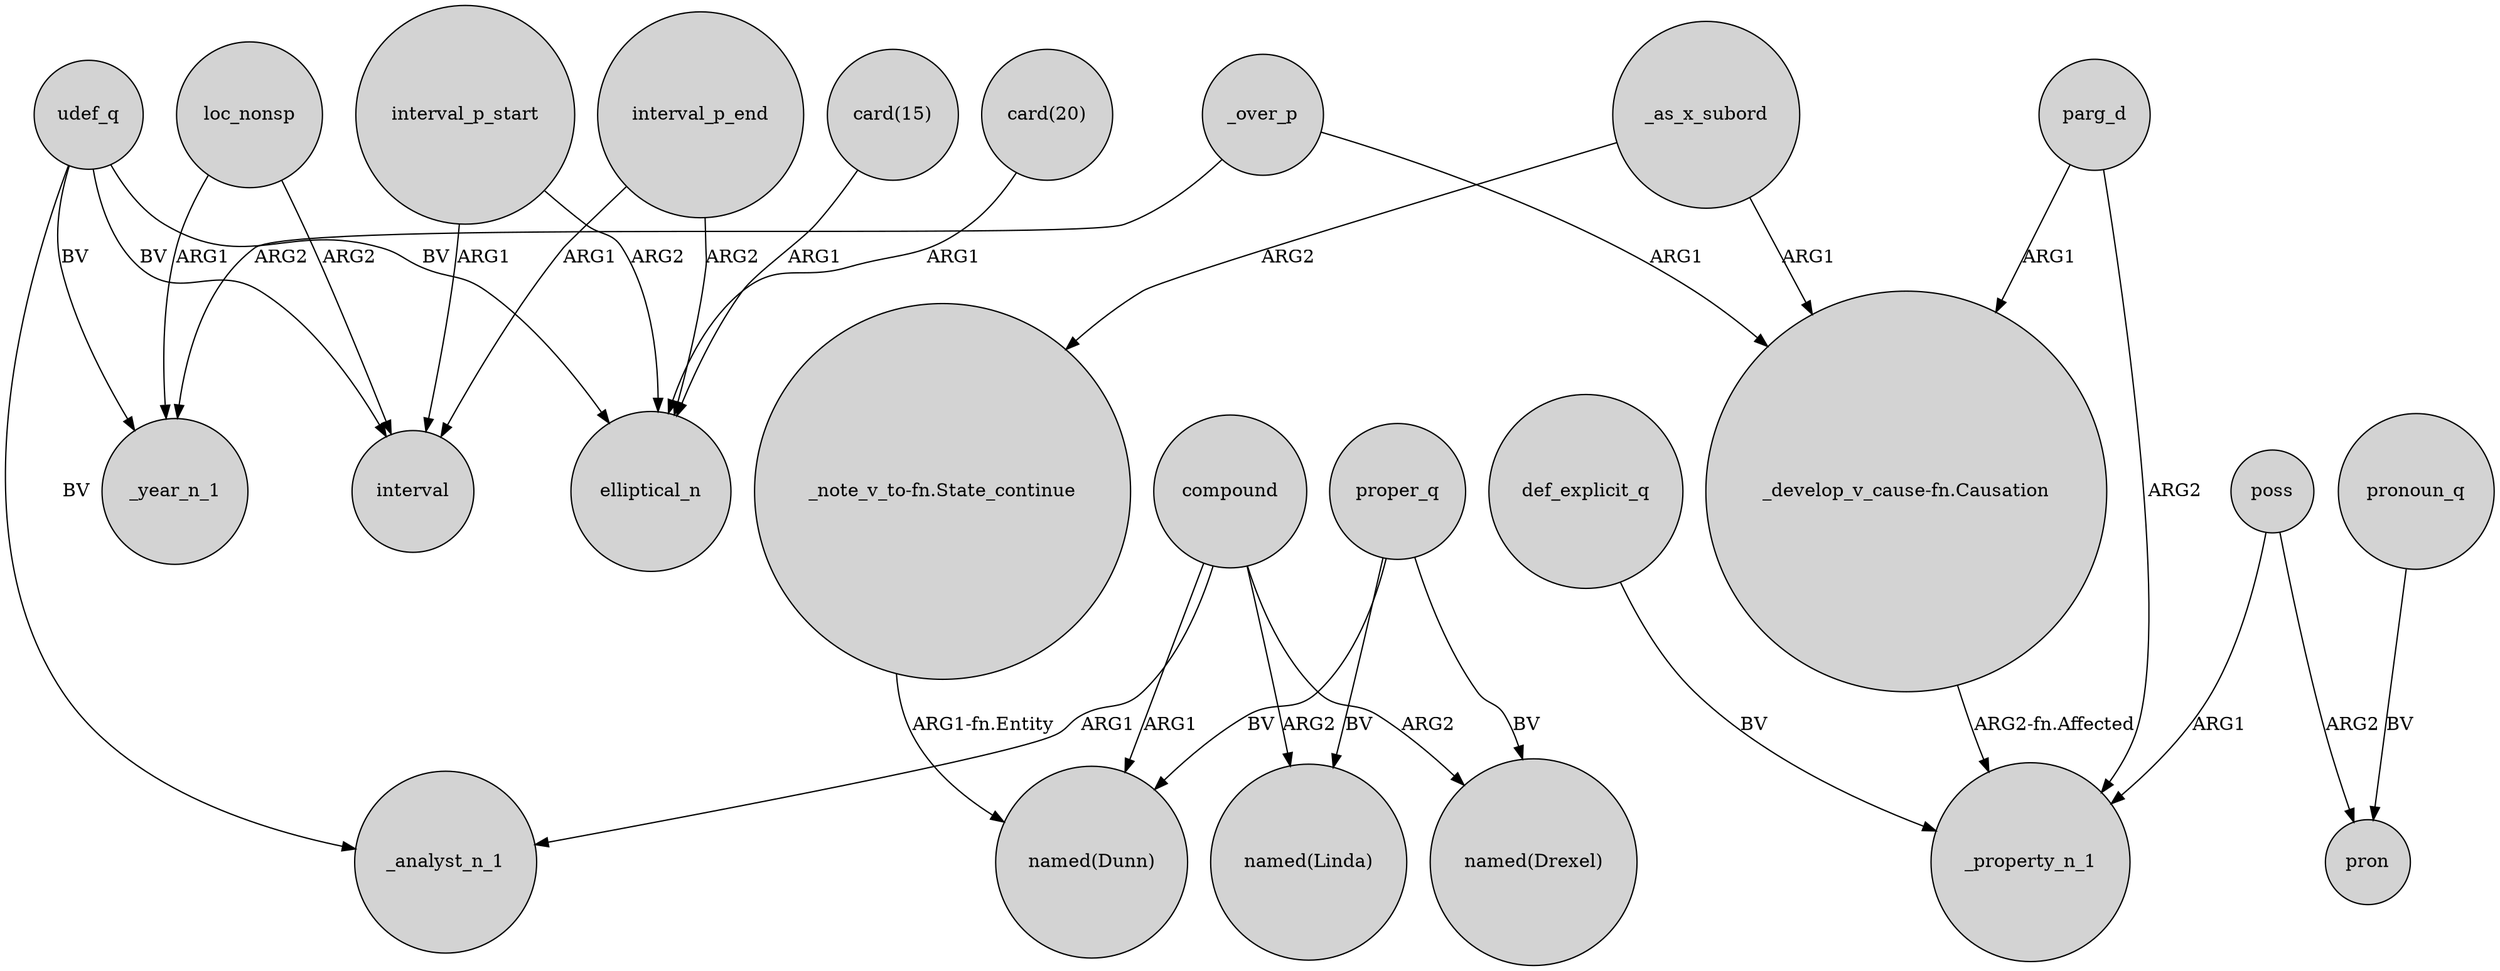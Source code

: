 digraph {
	node [shape=circle style=filled]
	loc_nonsp -> interval [label=ARG2]
	interval_p_end -> elliptical_n [label=ARG2]
	_as_x_subord -> "_note_v_to-fn.State_continue" [label=ARG2]
	_over_p -> "_develop_v_cause-fn.Causation" [label=ARG1]
	udef_q -> _analyst_n_1 [label=BV]
	"_note_v_to-fn.State_continue" -> "named(Dunn)" [label="ARG1-fn.Entity"]
	loc_nonsp -> _year_n_1 [label=ARG1]
	interval_p_start -> elliptical_n [label=ARG2]
	udef_q -> interval [label=BV]
	"card(15)" -> elliptical_n [label=ARG1]
	proper_q -> "named(Drexel)" [label=BV]
	parg_d -> "_develop_v_cause-fn.Causation" [label=ARG1]
	interval_p_start -> interval [label=ARG1]
	"_develop_v_cause-fn.Causation" -> _property_n_1 [label="ARG2-fn.Affected"]
	pronoun_q -> pron [label=BV]
	poss -> pron [label=ARG2]
	compound -> _analyst_n_1 [label=ARG1]
	parg_d -> _property_n_1 [label=ARG2]
	poss -> _property_n_1 [label=ARG1]
	proper_q -> "named(Dunn)" [label=BV]
	def_explicit_q -> _property_n_1 [label=BV]
	_as_x_subord -> "_develop_v_cause-fn.Causation" [label=ARG1]
	compound -> "named(Dunn)" [label=ARG1]
	interval_p_end -> interval [label=ARG1]
	compound -> "named(Drexel)" [label=ARG2]
	proper_q -> "named(Linda)" [label=BV]
	compound -> "named(Linda)" [label=ARG2]
	_over_p -> _year_n_1 [label=ARG2]
	udef_q -> _year_n_1 [label=BV]
	udef_q -> elliptical_n [label=BV]
	"card(20)" -> elliptical_n [label=ARG1]
}
